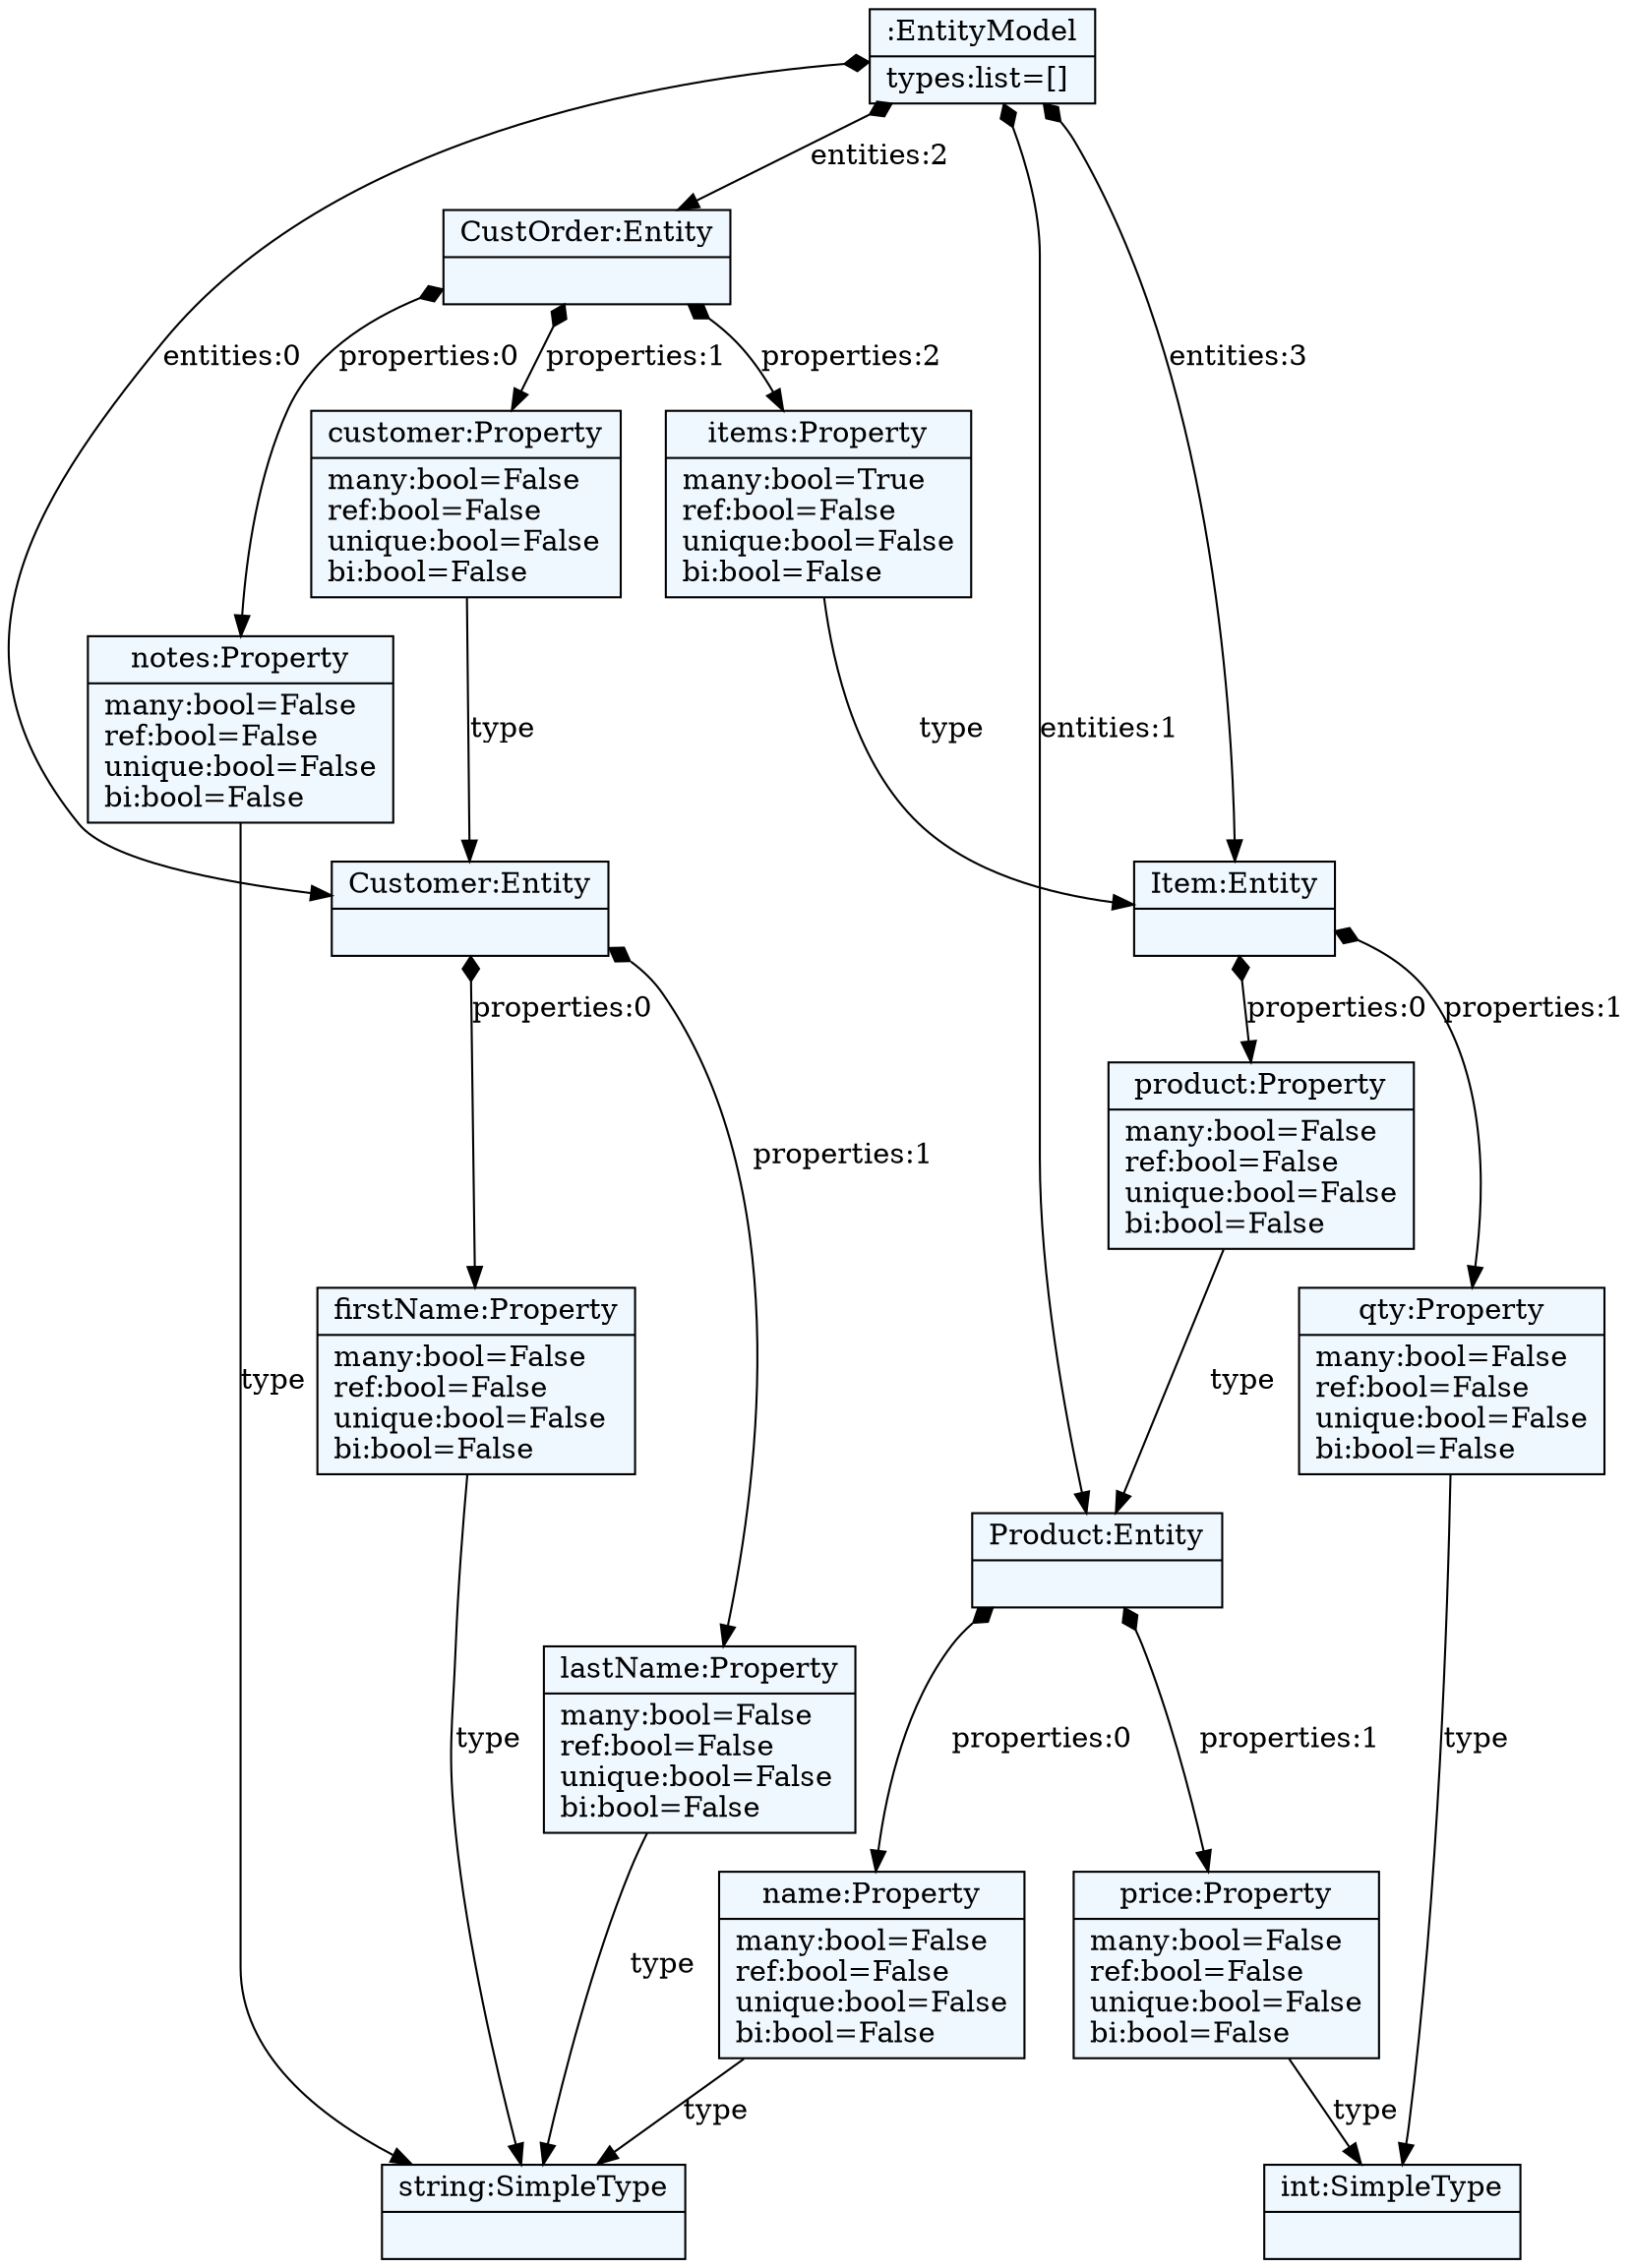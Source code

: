 
    digraph xtext {
    fontname = "Bitstream Vera Sans"
    fontsize = 8
    node[
        shape=record,
        style=filled,
        fillcolor=aliceblue
    ]
    nodesep = 0.3
    edge[dir=black,arrowtail=empty]


44050528 -> 44133064 [label="entities:0" arrowtail=diamond dir=both]
44133064 -> 44297912 [label="properties:0" arrowtail=diamond dir=both]
44297912 -> 43439048 [label="type" ]
43439048[label="{string:SimpleType|}"]
44297912[label="{firstName:Property|many:bool=False\lref:bool=False\lunique:bool=False\lbi:bool=False\l}"]
44133064 -> 44314696 [label="properties:1" arrowtail=diamond dir=both]
44314696 -> 43439048 [label="type" ]
44314696[label="{lastName:Property|many:bool=False\lref:bool=False\lunique:bool=False\lbi:bool=False\l}"]
44133064[label="{Customer:Entity|}"]
44050528 -> 44132840 [label="entities:1" arrowtail=diamond dir=both]
44132840 -> 44365024 [label="properties:0" arrowtail=diamond dir=both]
44365024 -> 43439048 [label="type" ]
44365024[label="{name:Property|many:bool=False\lref:bool=False\lunique:bool=False\lbi:bool=False\l}"]
44132840 -> 44364688 [label="properties:1" arrowtail=diamond dir=both]
44364688 -> 43439104 [label="type" ]
43439104[label="{int:SimpleType|}"]
44364688[label="{price:Property|many:bool=False\lref:bool=False\lunique:bool=False\lbi:bool=False\l}"]
44132840[label="{Product:Entity|}"]
44050528 -> 44298080 [label="entities:2" arrowtail=diamond dir=both]
44298080 -> 44342240 [label="properties:0" arrowtail=diamond dir=both]
44342240 -> 43439048 [label="type" ]
44342240[label="{notes:Property|many:bool=False\lref:bool=False\lunique:bool=False\lbi:bool=False\l}"]
44298080 -> 44342856 [label="properties:1" arrowtail=diamond dir=both]
44342856 -> 44133064 [label="type" ]
44342856[label="{customer:Property|many:bool=False\lref:bool=False\lunique:bool=False\lbi:bool=False\l}"]
44298080 -> 44342184 [label="properties:2" arrowtail=diamond dir=both]
44342184 -> 44364744 [label="type" ]
44364744 -> 44342352 [label="properties:0" arrowtail=diamond dir=both]
44342352 -> 44132840 [label="type" ]
44342352[label="{product:Property|many:bool=False\lref:bool=False\lunique:bool=False\lbi:bool=False\l}"]
44364744 -> 44342520 [label="properties:1" arrowtail=diamond dir=both]
44342520 -> 43439104 [label="type" ]
44342520[label="{qty:Property|many:bool=False\lref:bool=False\lunique:bool=False\lbi:bool=False\l}"]
44364744[label="{Item:Entity|}"]
44342184[label="{items:Property|many:bool=True\lref:bool=False\lunique:bool=False\lbi:bool=False\l}"]
44298080[label="{CustOrder:Entity|}"]
44050528 -> 44364744 [label="entities:3" arrowtail=diamond dir=both]
44050528[label="{:EntityModel|types:list=[]\l}"]

}
